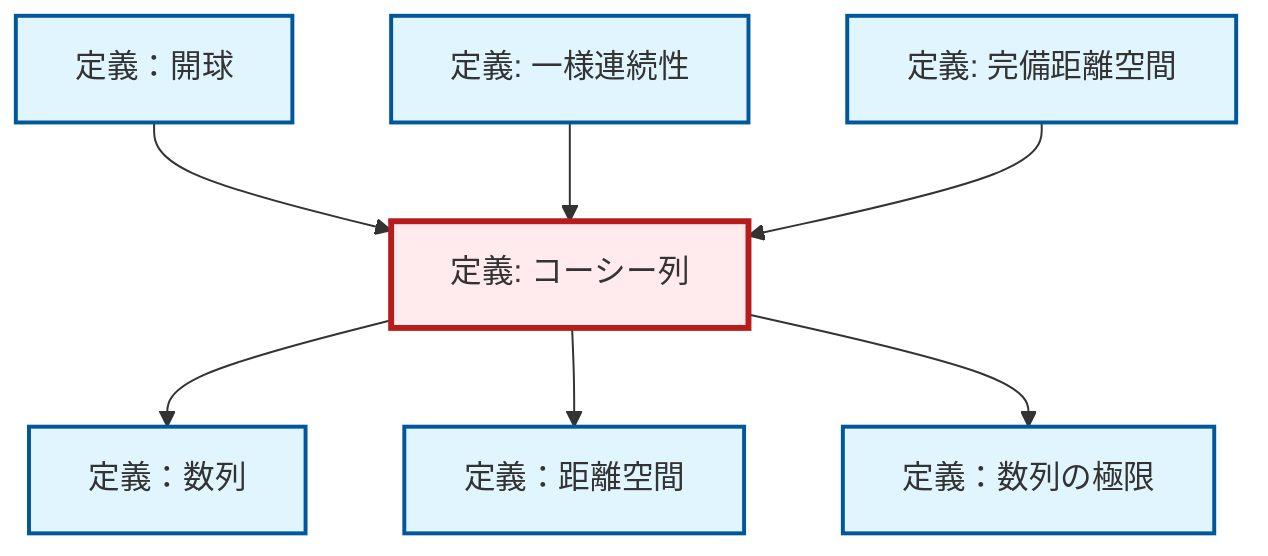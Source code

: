 graph TD
    classDef definition fill:#e1f5fe,stroke:#01579b,stroke-width:2px
    classDef theorem fill:#f3e5f5,stroke:#4a148c,stroke-width:2px
    classDef axiom fill:#fff3e0,stroke:#e65100,stroke-width:2px
    classDef example fill:#e8f5e9,stroke:#1b5e20,stroke-width:2px
    classDef current fill:#ffebee,stroke:#b71c1c,stroke-width:3px
    def-limit["定義：数列の極限"]:::definition
    def-open-ball["定義：開球"]:::definition
    def-metric-space["定義：距離空間"]:::definition
    def-complete-metric-space["定義: 完備距離空間"]:::definition
    def-uniform-continuity["定義: 一様連続性"]:::definition
    def-sequence["定義：数列"]:::definition
    def-cauchy-sequence["定義: コーシー列"]:::definition
    def-open-ball --> def-cauchy-sequence
    def-uniform-continuity --> def-cauchy-sequence
    def-cauchy-sequence --> def-sequence
    def-cauchy-sequence --> def-metric-space
    def-complete-metric-space --> def-cauchy-sequence
    def-cauchy-sequence --> def-limit
    class def-cauchy-sequence current